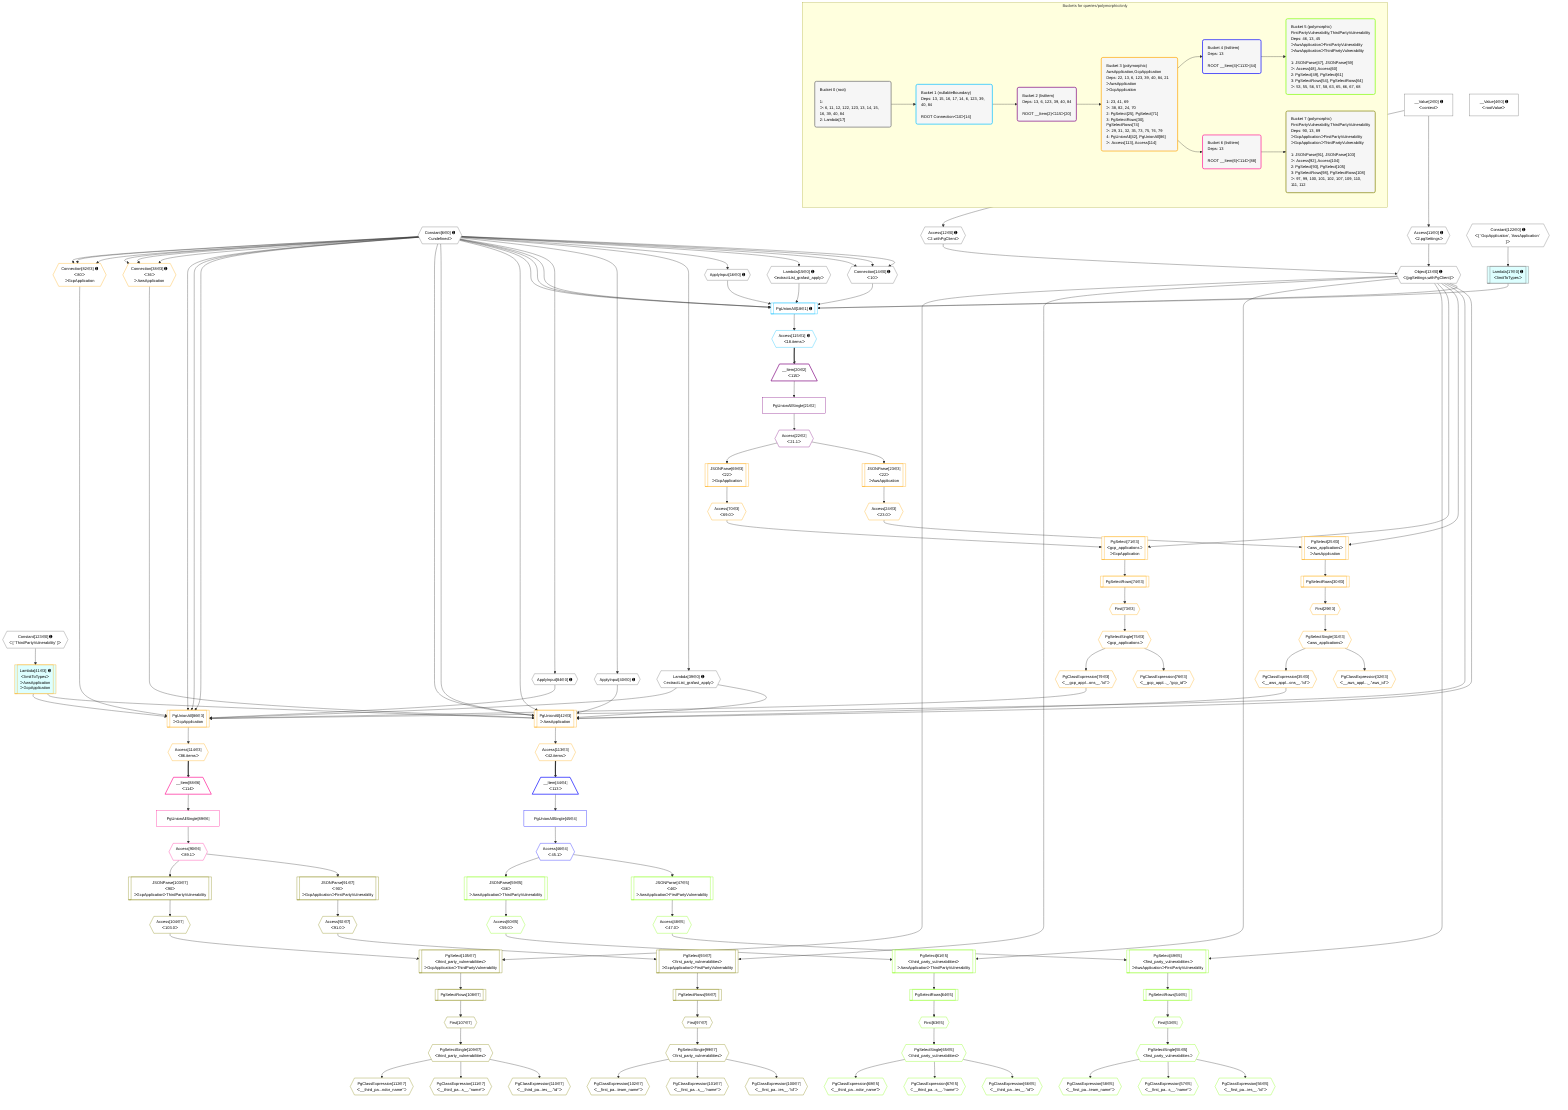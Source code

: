 %%{init: {'themeVariables': { 'fontSize': '12px'}}}%%
graph TD
    classDef path fill:#eee,stroke:#000,color:#000
    classDef plan fill:#fff,stroke-width:1px,color:#000
    classDef itemplan fill:#fff,stroke-width:2px,color:#000
    classDef unbatchedplan fill:#dff,stroke-width:1px,color:#000
    classDef sideeffectplan fill:#fcc,stroke-width:2px,color:#000
    classDef bucket fill:#f6f6f6,color:#000,stroke-width:2px,text-align:left


    %% plan dependencies
    Connection14{{"Connection[14∈0] ➊<br />ᐸ10ᐳ"}}:::plan
    Constant6{{"Constant[6∈0] ➊<br />ᐸundefinedᐳ"}}:::plan
    Constant6 & Constant6 & Constant6 --> Connection14
    Object13{{"Object[13∈0] ➊<br />ᐸ{pgSettings,withPgClient}ᐳ"}}:::plan
    Access11{{"Access[11∈0] ➊<br />ᐸ2.pgSettingsᐳ"}}:::plan
    Access12{{"Access[12∈0] ➊<br />ᐸ2.withPgClientᐳ"}}:::plan
    Access11 & Access12 --> Object13
    __Value2["__Value[2∈0] ➊<br />ᐸcontextᐳ"]:::plan
    __Value2 --> Access11
    __Value2 --> Access12
    Lambda15{{"Lambda[15∈0] ➊<br />ᐸextractList_grafast_applyᐳ"}}:::plan
    Constant6 --> Lambda15
    ApplyInput16{{"ApplyInput[16∈0] ➊"}}:::plan
    Constant6 --> ApplyInput16
    Lambda17[["Lambda[17∈0] ➊<br />ᐸlimitToTypesᐳ"]]:::unbatchedplan
    Constant122{{"Constant[122∈0] ➊<br />ᐸ[ 'GcpApplication', 'AwsApplication' ]ᐳ"}}:::plan
    Constant122 --> Lambda17
    Lambda39{{"Lambda[39∈0] ➊<br />ᐸextractList_grafast_applyᐳ"}}:::plan
    Constant6 --> Lambda39
    ApplyInput40{{"ApplyInput[40∈0] ➊"}}:::plan
    Constant6 --> ApplyInput40
    ApplyInput84{{"ApplyInput[84∈0] ➊"}}:::plan
    Constant6 --> ApplyInput84
    __Value4["__Value[4∈0] ➊<br />ᐸrootValueᐳ"]:::plan
    Constant123{{"Constant[123∈0] ➊<br />ᐸ[ 'ThirdPartyVulnerability' ]ᐳ"}}:::plan
    PgUnionAll18[["PgUnionAll[18∈1] ➊"]]:::plan
    Object13 & Lambda15 & ApplyInput16 & Lambda17 & Connection14 & Constant6 & Constant6 & Constant6 --> PgUnionAll18
    Access115{{"Access[115∈1] ➊<br />ᐸ18.itemsᐳ"}}:::plan
    PgUnionAll18 --> Access115
    __Item20[/"__Item[20∈2]<br />ᐸ115ᐳ"\]:::itemplan
    Access115 ==> __Item20
    PgUnionAllSingle21["PgUnionAllSingle[21∈2]"]:::plan
    __Item20 --> PgUnionAllSingle21
    Access22{{"Access[22∈2]<br />ᐸ21.1ᐳ"}}:::plan
    PgUnionAllSingle21 --> Access22
    PgUnionAll42[["PgUnionAll[42∈3]<br />ᐳAwsApplication"]]:::plan
    PgClassExpression35{{"PgClassExpression[35∈3]<br />ᐸ__aws_appl...ons__.”id”ᐳ"}}:::plan
    Lambda41[["Lambda[41∈3] ➊<br />ᐸlimitToTypesᐳ<br />ᐳAwsApplication<br />ᐳGcpApplication"]]:::unbatchedplan
    Connection38{{"Connection[38∈3] ➊<br />ᐸ36ᐳ<br />ᐳAwsApplication"}}:::plan
    Object13 & PgClassExpression35 & Lambda39 & ApplyInput40 & Lambda41 & Connection38 & Constant6 & Constant6 & Constant6 --> PgUnionAll42
    PgUnionAll86[["PgUnionAll[86∈3]<br />ᐳGcpApplication"]]:::plan
    PgClassExpression79{{"PgClassExpression[79∈3]<br />ᐸ__gcp_appl...ons__.”id”ᐳ"}}:::plan
    Connection82{{"Connection[82∈3] ➊<br />ᐸ80ᐳ<br />ᐳGcpApplication"}}:::plan
    Object13 & PgClassExpression79 & Lambda39 & ApplyInput84 & Lambda41 & Connection82 & Constant6 & Constant6 & Constant6 --> PgUnionAll86
    Constant6 & Constant6 & Constant6 --> Connection38
    Constant6 & Constant6 & Constant6 --> Connection82
    PgSelect25[["PgSelect[25∈3]<br />ᐸaws_applicationsᐳ<br />ᐳAwsApplication"]]:::plan
    Access24{{"Access[24∈3]<br />ᐸ23.0ᐳ"}}:::plan
    Object13 & Access24 --> PgSelect25
    PgSelect71[["PgSelect[71∈3]<br />ᐸgcp_applicationsᐳ<br />ᐳGcpApplication"]]:::plan
    Access70{{"Access[70∈3]<br />ᐸ69.0ᐳ"}}:::plan
    Object13 & Access70 --> PgSelect71
    JSONParse23[["JSONParse[23∈3]<br />ᐸ22ᐳ<br />ᐳAwsApplication"]]:::plan
    Access22 --> JSONParse23
    JSONParse23 --> Access24
    First29{{"First[29∈3]"}}:::plan
    PgSelectRows30[["PgSelectRows[30∈3]"]]:::plan
    PgSelectRows30 --> First29
    PgSelect25 --> PgSelectRows30
    PgSelectSingle31{{"PgSelectSingle[31∈3]<br />ᐸaws_applicationsᐳ"}}:::plan
    First29 --> PgSelectSingle31
    PgClassExpression32{{"PgClassExpression[32∈3]<br />ᐸ__aws_appl..._.”aws_id”ᐳ"}}:::plan
    PgSelectSingle31 --> PgClassExpression32
    PgSelectSingle31 --> PgClassExpression35
    Constant123 --> Lambda41
    JSONParse69[["JSONParse[69∈3]<br />ᐸ22ᐳ<br />ᐳGcpApplication"]]:::plan
    Access22 --> JSONParse69
    JSONParse69 --> Access70
    First73{{"First[73∈3]"}}:::plan
    PgSelectRows74[["PgSelectRows[74∈3]"]]:::plan
    PgSelectRows74 --> First73
    PgSelect71 --> PgSelectRows74
    PgSelectSingle75{{"PgSelectSingle[75∈3]<br />ᐸgcp_applicationsᐳ"}}:::plan
    First73 --> PgSelectSingle75
    PgClassExpression76{{"PgClassExpression[76∈3]<br />ᐸ__gcp_appl..._.”gcp_id”ᐳ"}}:::plan
    PgSelectSingle75 --> PgClassExpression76
    PgSelectSingle75 --> PgClassExpression79
    Access113{{"Access[113∈3]<br />ᐸ42.itemsᐳ"}}:::plan
    PgUnionAll42 --> Access113
    Access114{{"Access[114∈3]<br />ᐸ86.itemsᐳ"}}:::plan
    PgUnionAll86 --> Access114
    __Item44[/"__Item[44∈4]<br />ᐸ113ᐳ"\]:::itemplan
    Access113 ==> __Item44
    PgUnionAllSingle45["PgUnionAllSingle[45∈4]"]:::plan
    __Item44 --> PgUnionAllSingle45
    Access46{{"Access[46∈4]<br />ᐸ45.1ᐳ"}}:::plan
    PgUnionAllSingle45 --> Access46
    PgSelect49[["PgSelect[49∈5]<br />ᐸfirst_party_vulnerabilitiesᐳ<br />ᐳAwsApplicationᐳFirstPartyVulnerability"]]:::plan
    Access48{{"Access[48∈5]<br />ᐸ47.0ᐳ"}}:::plan
    Object13 & Access48 --> PgSelect49
    PgSelect61[["PgSelect[61∈5]<br />ᐸthird_party_vulnerabilitiesᐳ<br />ᐳAwsApplicationᐳThirdPartyVulnerability"]]:::plan
    Access60{{"Access[60∈5]<br />ᐸ59.0ᐳ"}}:::plan
    Object13 & Access60 --> PgSelect61
    JSONParse47[["JSONParse[47∈5]<br />ᐸ46ᐳ<br />ᐳAwsApplicationᐳFirstPartyVulnerability"]]:::plan
    Access46 --> JSONParse47
    JSONParse47 --> Access48
    First53{{"First[53∈5]"}}:::plan
    PgSelectRows54[["PgSelectRows[54∈5]"]]:::plan
    PgSelectRows54 --> First53
    PgSelect49 --> PgSelectRows54
    PgSelectSingle55{{"PgSelectSingle[55∈5]<br />ᐸfirst_party_vulnerabilitiesᐳ"}}:::plan
    First53 --> PgSelectSingle55
    PgClassExpression56{{"PgClassExpression[56∈5]<br />ᐸ__first_pa...ies__.”id”ᐳ"}}:::plan
    PgSelectSingle55 --> PgClassExpression56
    PgClassExpression57{{"PgClassExpression[57∈5]<br />ᐸ__first_pa...s__.”name”ᐳ"}}:::plan
    PgSelectSingle55 --> PgClassExpression57
    PgClassExpression58{{"PgClassExpression[58∈5]<br />ᐸ__first_pa...team_name”ᐳ"}}:::plan
    PgSelectSingle55 --> PgClassExpression58
    JSONParse59[["JSONParse[59∈5]<br />ᐸ46ᐳ<br />ᐳAwsApplicationᐳThirdPartyVulnerability"]]:::plan
    Access46 --> JSONParse59
    JSONParse59 --> Access60
    First63{{"First[63∈5]"}}:::plan
    PgSelectRows64[["PgSelectRows[64∈5]"]]:::plan
    PgSelectRows64 --> First63
    PgSelect61 --> PgSelectRows64
    PgSelectSingle65{{"PgSelectSingle[65∈5]<br />ᐸthird_party_vulnerabilitiesᐳ"}}:::plan
    First63 --> PgSelectSingle65
    PgClassExpression66{{"PgClassExpression[66∈5]<br />ᐸ__third_pa...ies__.”id”ᐳ"}}:::plan
    PgSelectSingle65 --> PgClassExpression66
    PgClassExpression67{{"PgClassExpression[67∈5]<br />ᐸ__third_pa...s__.”name”ᐳ"}}:::plan
    PgSelectSingle65 --> PgClassExpression67
    PgClassExpression68{{"PgClassExpression[68∈5]<br />ᐸ__third_pa...ndor_name”ᐳ"}}:::plan
    PgSelectSingle65 --> PgClassExpression68
    __Item88[/"__Item[88∈6]<br />ᐸ114ᐳ"\]:::itemplan
    Access114 ==> __Item88
    PgUnionAllSingle89["PgUnionAllSingle[89∈6]"]:::plan
    __Item88 --> PgUnionAllSingle89
    Access90{{"Access[90∈6]<br />ᐸ89.1ᐳ"}}:::plan
    PgUnionAllSingle89 --> Access90
    PgSelect93[["PgSelect[93∈7]<br />ᐸfirst_party_vulnerabilitiesᐳ<br />ᐳGcpApplicationᐳFirstPartyVulnerability"]]:::plan
    Access92{{"Access[92∈7]<br />ᐸ91.0ᐳ"}}:::plan
    Object13 & Access92 --> PgSelect93
    PgSelect105[["PgSelect[105∈7]<br />ᐸthird_party_vulnerabilitiesᐳ<br />ᐳGcpApplicationᐳThirdPartyVulnerability"]]:::plan
    Access104{{"Access[104∈7]<br />ᐸ103.0ᐳ"}}:::plan
    Object13 & Access104 --> PgSelect105
    JSONParse91[["JSONParse[91∈7]<br />ᐸ90ᐳ<br />ᐳGcpApplicationᐳFirstPartyVulnerability"]]:::plan
    Access90 --> JSONParse91
    JSONParse91 --> Access92
    First97{{"First[97∈7]"}}:::plan
    PgSelectRows98[["PgSelectRows[98∈7]"]]:::plan
    PgSelectRows98 --> First97
    PgSelect93 --> PgSelectRows98
    PgSelectSingle99{{"PgSelectSingle[99∈7]<br />ᐸfirst_party_vulnerabilitiesᐳ"}}:::plan
    First97 --> PgSelectSingle99
    PgClassExpression100{{"PgClassExpression[100∈7]<br />ᐸ__first_pa...ies__.”id”ᐳ"}}:::plan
    PgSelectSingle99 --> PgClassExpression100
    PgClassExpression101{{"PgClassExpression[101∈7]<br />ᐸ__first_pa...s__.”name”ᐳ"}}:::plan
    PgSelectSingle99 --> PgClassExpression101
    PgClassExpression102{{"PgClassExpression[102∈7]<br />ᐸ__first_pa...team_name”ᐳ"}}:::plan
    PgSelectSingle99 --> PgClassExpression102
    JSONParse103[["JSONParse[103∈7]<br />ᐸ90ᐳ<br />ᐳGcpApplicationᐳThirdPartyVulnerability"]]:::plan
    Access90 --> JSONParse103
    JSONParse103 --> Access104
    First107{{"First[107∈7]"}}:::plan
    PgSelectRows108[["PgSelectRows[108∈7]"]]:::plan
    PgSelectRows108 --> First107
    PgSelect105 --> PgSelectRows108
    PgSelectSingle109{{"PgSelectSingle[109∈7]<br />ᐸthird_party_vulnerabilitiesᐳ"}}:::plan
    First107 --> PgSelectSingle109
    PgClassExpression110{{"PgClassExpression[110∈7]<br />ᐸ__third_pa...ies__.”id”ᐳ"}}:::plan
    PgSelectSingle109 --> PgClassExpression110
    PgClassExpression111{{"PgClassExpression[111∈7]<br />ᐸ__third_pa...s__.”name”ᐳ"}}:::plan
    PgSelectSingle109 --> PgClassExpression111
    PgClassExpression112{{"PgClassExpression[112∈7]<br />ᐸ__third_pa...ndor_name”ᐳ"}}:::plan
    PgSelectSingle109 --> PgClassExpression112

    %% define steps

    subgraph "Buckets for queries/polymorphic/only"
    Bucket0("Bucket 0 (root)<br /><br />1: <br />ᐳ: 6, 11, 12, 122, 123, 13, 14, 15, 16, 39, 40, 84<br />2: Lambda[17]"):::bucket
    classDef bucket0 stroke:#696969
    class Bucket0,__Value2,__Value4,Constant6,Access11,Access12,Object13,Connection14,Lambda15,ApplyInput16,Lambda17,Lambda39,ApplyInput40,ApplyInput84,Constant122,Constant123 bucket0
    Bucket1("Bucket 1 (nullableBoundary)<br />Deps: 13, 15, 16, 17, 14, 6, 123, 39, 40, 84<br /><br />ROOT Connectionᐸ10ᐳ[14]"):::bucket
    classDef bucket1 stroke:#00bfff
    class Bucket1,PgUnionAll18,Access115 bucket1
    Bucket2("Bucket 2 (listItem)<br />Deps: 13, 6, 123, 39, 40, 84<br /><br />ROOT __Item{2}ᐸ115ᐳ[20]"):::bucket
    classDef bucket2 stroke:#7f007f
    class Bucket2,__Item20,PgUnionAllSingle21,Access22 bucket2
    Bucket3("Bucket 3 (polymorphic)<br />AwsApplication,GcpApplication<br />Deps: 22, 13, 6, 123, 39, 40, 84, 21<br />ᐳAwsApplication<br />ᐳGcpApplication<br /><br />1: 23, 41, 69<br />ᐳ: 38, 82, 24, 70<br />2: PgSelect[25], PgSelect[71]<br />3: PgSelectRows[30], PgSelectRows[74]<br />ᐳ: 29, 31, 32, 35, 73, 75, 76, 79<br />4: PgUnionAll[42], PgUnionAll[86]<br />ᐳ: Access[113], Access[114]"):::bucket
    classDef bucket3 stroke:#ffa500
    class Bucket3,JSONParse23,Access24,PgSelect25,First29,PgSelectRows30,PgSelectSingle31,PgClassExpression32,PgClassExpression35,Connection38,Lambda41,PgUnionAll42,JSONParse69,Access70,PgSelect71,First73,PgSelectRows74,PgSelectSingle75,PgClassExpression76,PgClassExpression79,Connection82,PgUnionAll86,Access113,Access114 bucket3
    Bucket4("Bucket 4 (listItem)<br />Deps: 13<br /><br />ROOT __Item{4}ᐸ113ᐳ[44]"):::bucket
    classDef bucket4 stroke:#0000ff
    class Bucket4,__Item44,PgUnionAllSingle45,Access46 bucket4
    Bucket5("Bucket 5 (polymorphic)<br />FirstPartyVulnerability,ThirdPartyVulnerability<br />Deps: 46, 13, 45<br />ᐳAwsApplicationᐳFirstPartyVulnerability<br />ᐳAwsApplicationᐳThirdPartyVulnerability<br /><br />1: JSONParse[47], JSONParse[59]<br />ᐳ: Access[48], Access[60]<br />2: PgSelect[49], PgSelect[61]<br />3: PgSelectRows[54], PgSelectRows[64]<br />ᐳ: 53, 55, 56, 57, 58, 63, 65, 66, 67, 68"):::bucket
    classDef bucket5 stroke:#7fff00
    class Bucket5,JSONParse47,Access48,PgSelect49,First53,PgSelectRows54,PgSelectSingle55,PgClassExpression56,PgClassExpression57,PgClassExpression58,JSONParse59,Access60,PgSelect61,First63,PgSelectRows64,PgSelectSingle65,PgClassExpression66,PgClassExpression67,PgClassExpression68 bucket5
    Bucket6("Bucket 6 (listItem)<br />Deps: 13<br /><br />ROOT __Item{6}ᐸ114ᐳ[88]"):::bucket
    classDef bucket6 stroke:#ff1493
    class Bucket6,__Item88,PgUnionAllSingle89,Access90 bucket6
    Bucket7("Bucket 7 (polymorphic)<br />FirstPartyVulnerability,ThirdPartyVulnerability<br />Deps: 90, 13, 89<br />ᐳGcpApplicationᐳFirstPartyVulnerability<br />ᐳGcpApplicationᐳThirdPartyVulnerability<br /><br />1: JSONParse[91], JSONParse[103]<br />ᐳ: Access[92], Access[104]<br />2: PgSelect[93], PgSelect[105]<br />3: PgSelectRows[98], PgSelectRows[108]<br />ᐳ: 97, 99, 100, 101, 102, 107, 109, 110, 111, 112"):::bucket
    classDef bucket7 stroke:#808000
    class Bucket7,JSONParse91,Access92,PgSelect93,First97,PgSelectRows98,PgSelectSingle99,PgClassExpression100,PgClassExpression101,PgClassExpression102,JSONParse103,Access104,PgSelect105,First107,PgSelectRows108,PgSelectSingle109,PgClassExpression110,PgClassExpression111,PgClassExpression112 bucket7
    Bucket0 --> Bucket1
    Bucket1 --> Bucket2
    Bucket2 --> Bucket3
    Bucket3 --> Bucket4 & Bucket6
    Bucket4 --> Bucket5
    Bucket6 --> Bucket7
    end
